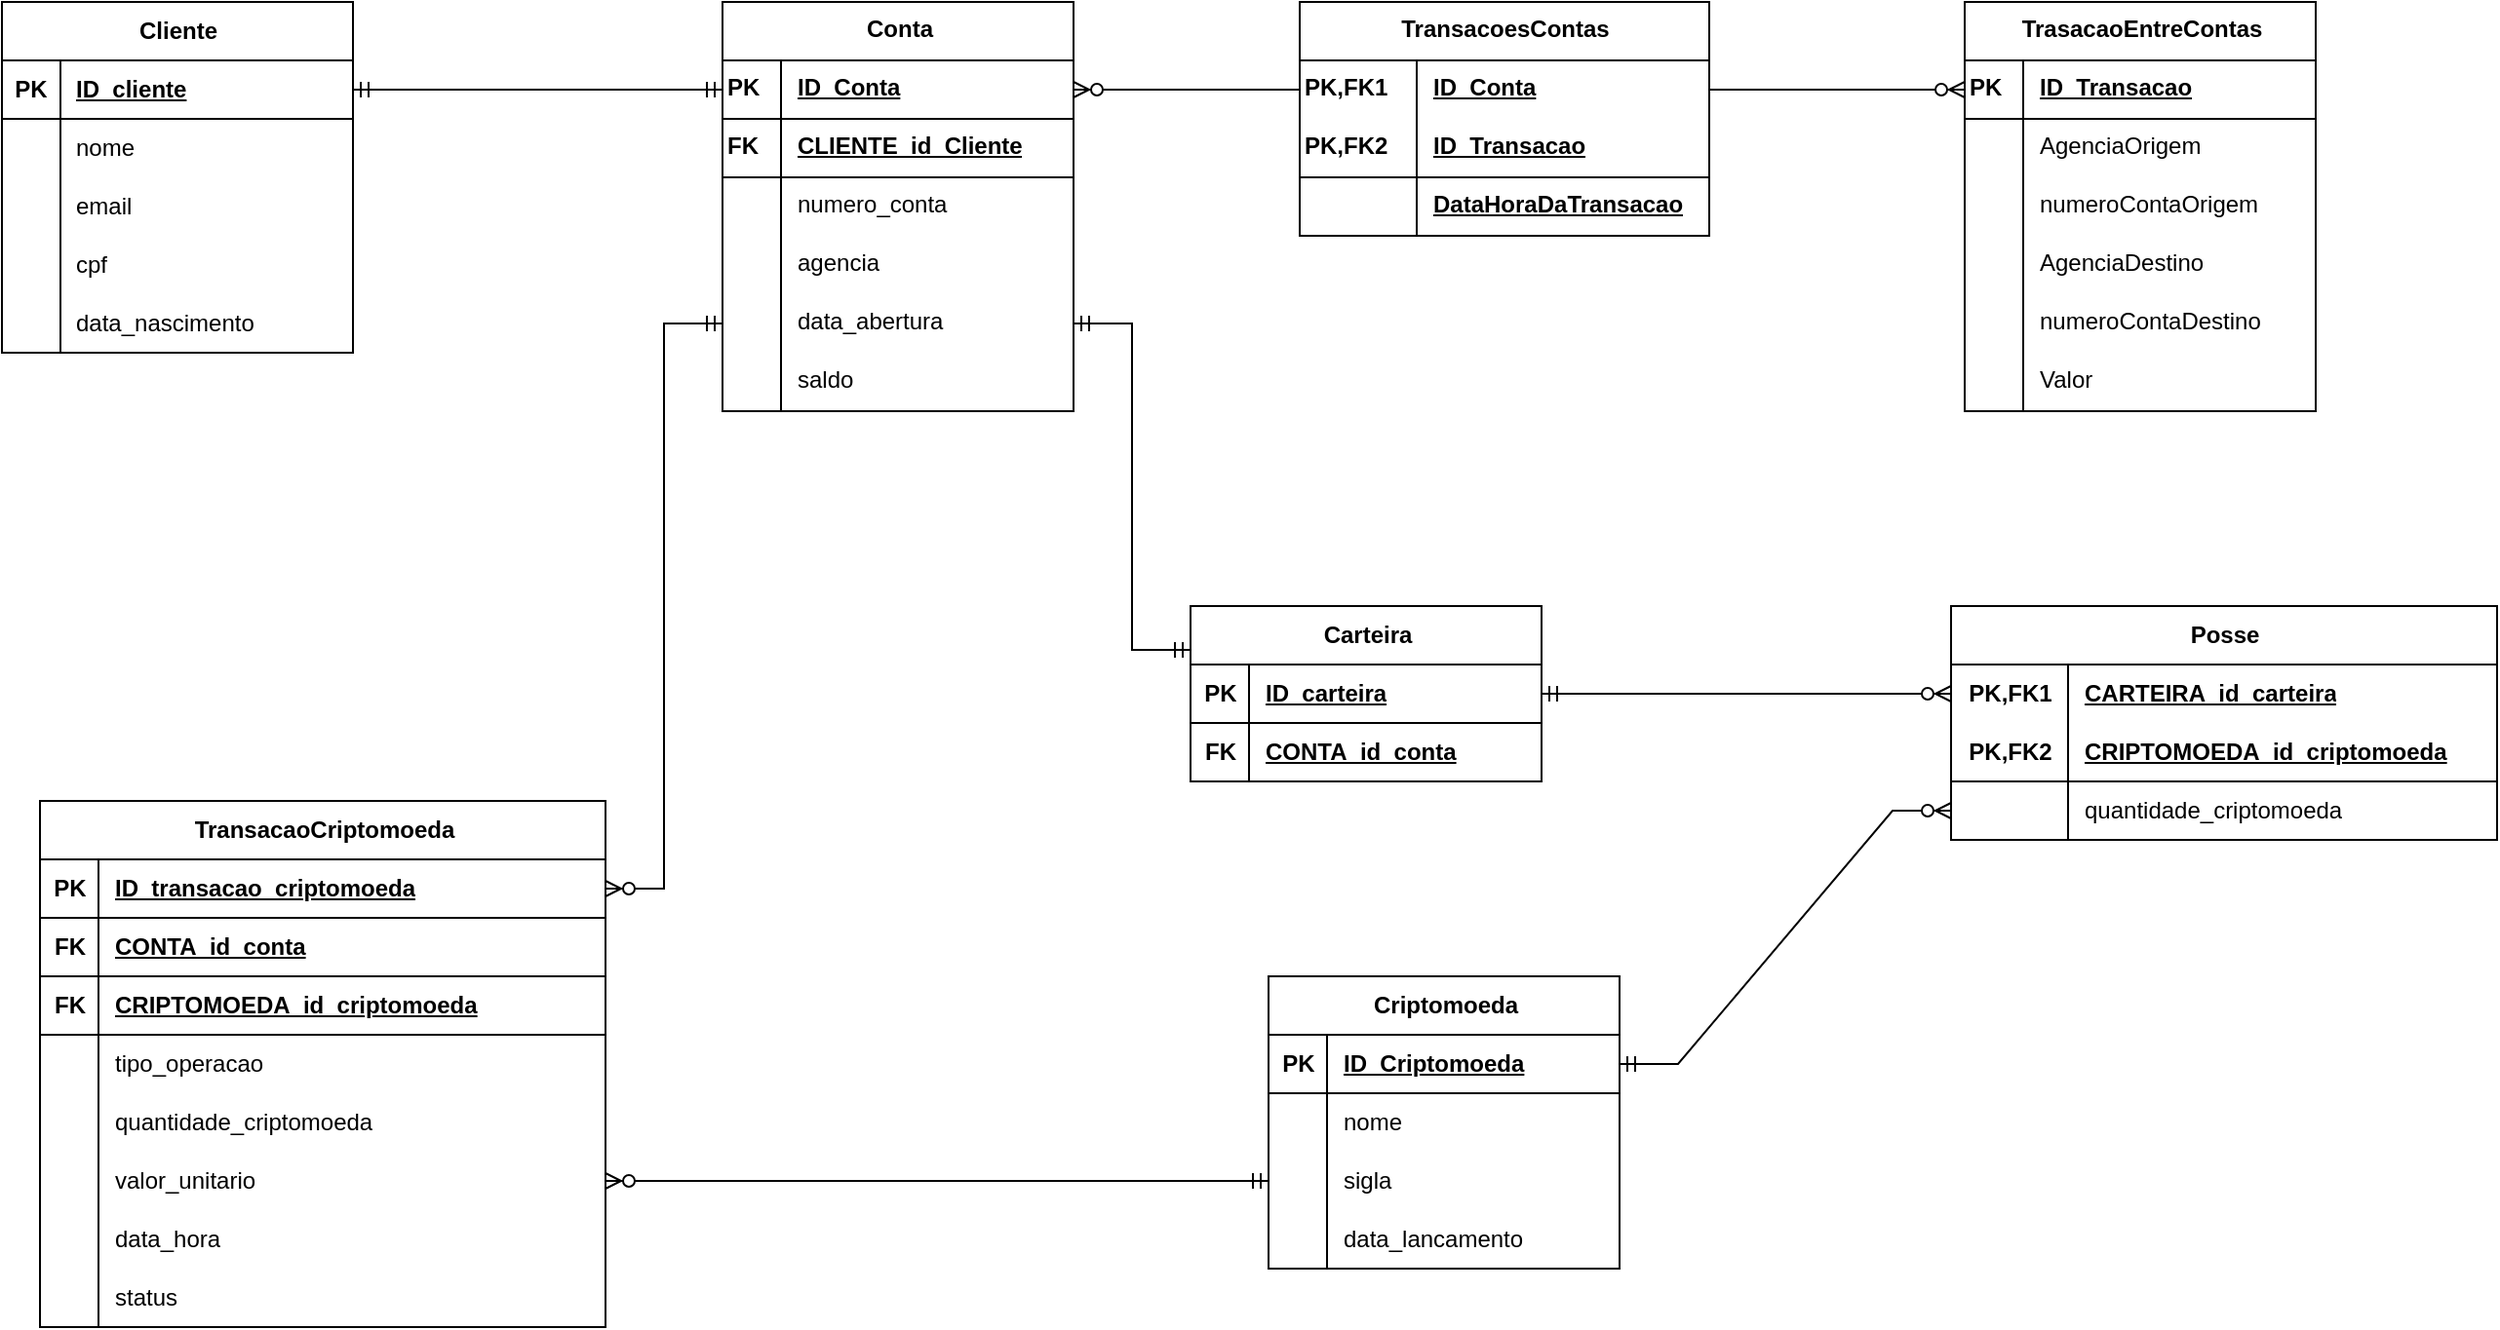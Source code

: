 <mxfile version="28.2.3">
  <diagram name="Página-1" id="d1rrQu7_RqCFaQAL6QqB">
    <mxGraphModel dx="2923" dy="1783" grid="0" gridSize="10" guides="1" tooltips="1" connect="1" arrows="1" fold="1" page="1" pageScale="1" pageWidth="827" pageHeight="1169" math="0" shadow="0">
      <root>
        <mxCell id="0" />
        <mxCell id="1" parent="0" />
        <object label="TrasacaoEntreContas" FK="ID_ContaInterna" id="EXJibdXE-LXjq9r3l1WT-2">
          <mxCell style="shape=table;startSize=30;container=1;collapsible=1;childLayout=tableLayout;fixedRows=1;rowLines=0;fontStyle=1;align=center;resizeLast=1;html=1;strokeColor=default;verticalAlign=top;fontFamily=Helvetica;fontSize=12;fontColor=default;fillColor=default;" vertex="1" parent="1">
            <mxGeometry x="1129.5" y="121" width="180" height="210" as="geometry">
              <mxRectangle x="320" y="290" width="180" height="30" as="alternateBounds" />
            </mxGeometry>
          </mxCell>
        </object>
        <mxCell id="EXJibdXE-LXjq9r3l1WT-3" value="" style="shape=tableRow;horizontal=0;startSize=0;swimlaneHead=0;swimlaneBody=0;fillColor=none;collapsible=0;dropTarget=0;points=[[0,0.5],[1,0.5]];portConstraint=eastwest;top=0;left=0;right=0;bottom=1;strokeColor=default;align=left;verticalAlign=top;fontFamily=Helvetica;fontSize=12;fontColor=default;" vertex="1" parent="EXJibdXE-LXjq9r3l1WT-2">
          <mxGeometry y="30" width="180" height="30" as="geometry" />
        </mxCell>
        <mxCell id="EXJibdXE-LXjq9r3l1WT-4" value="PK" style="shape=partialRectangle;connectable=0;fillColor=none;top=0;left=0;bottom=0;right=0;fontStyle=1;overflow=hidden;whiteSpace=wrap;html=1;strokeColor=default;align=left;verticalAlign=top;fontFamily=Helvetica;fontSize=12;fontColor=default;" vertex="1" parent="EXJibdXE-LXjq9r3l1WT-3">
          <mxGeometry width="30" height="30" as="geometry">
            <mxRectangle width="30" height="30" as="alternateBounds" />
          </mxGeometry>
        </mxCell>
        <mxCell id="EXJibdXE-LXjq9r3l1WT-5" value="ID_Transacao" style="shape=partialRectangle;connectable=0;fillColor=none;top=0;left=0;bottom=0;right=0;align=left;spacingLeft=6;fontStyle=5;overflow=hidden;whiteSpace=wrap;html=1;strokeColor=default;verticalAlign=top;fontFamily=Helvetica;fontSize=12;fontColor=default;" vertex="1" parent="EXJibdXE-LXjq9r3l1WT-3">
          <mxGeometry x="30" width="150" height="30" as="geometry">
            <mxRectangle width="150" height="30" as="alternateBounds" />
          </mxGeometry>
        </mxCell>
        <mxCell id="EXJibdXE-LXjq9r3l1WT-6" value="" style="shape=tableRow;horizontal=0;startSize=0;swimlaneHead=0;swimlaneBody=0;fillColor=none;collapsible=0;dropTarget=0;points=[[0,0.5],[1,0.5]];portConstraint=eastwest;top=0;left=0;right=0;bottom=0;strokeColor=default;align=left;verticalAlign=top;fontFamily=Helvetica;fontSize=12;fontColor=default;" vertex="1" parent="EXJibdXE-LXjq9r3l1WT-2">
          <mxGeometry y="60" width="180" height="30" as="geometry" />
        </mxCell>
        <mxCell id="EXJibdXE-LXjq9r3l1WT-7" value="" style="shape=partialRectangle;connectable=0;fillColor=none;top=0;left=0;bottom=0;right=0;editable=1;overflow=hidden;whiteSpace=wrap;html=1;strokeColor=default;align=left;verticalAlign=top;fontFamily=Helvetica;fontSize=12;fontColor=default;" vertex="1" parent="EXJibdXE-LXjq9r3l1WT-6">
          <mxGeometry width="30" height="30" as="geometry">
            <mxRectangle width="30" height="30" as="alternateBounds" />
          </mxGeometry>
        </mxCell>
        <mxCell id="EXJibdXE-LXjq9r3l1WT-8" value="AgenciaOrigem" style="shape=partialRectangle;connectable=0;fillColor=none;top=0;left=0;bottom=0;right=0;align=left;spacingLeft=6;overflow=hidden;whiteSpace=wrap;html=1;strokeColor=default;verticalAlign=top;fontFamily=Helvetica;fontSize=12;fontColor=default;" vertex="1" parent="EXJibdXE-LXjq9r3l1WT-6">
          <mxGeometry x="30" width="150" height="30" as="geometry">
            <mxRectangle width="150" height="30" as="alternateBounds" />
          </mxGeometry>
        </mxCell>
        <mxCell id="EXJibdXE-LXjq9r3l1WT-9" value="" style="shape=tableRow;horizontal=0;startSize=0;swimlaneHead=0;swimlaneBody=0;fillColor=none;collapsible=0;dropTarget=0;points=[[0,0.5],[1,0.5]];portConstraint=eastwest;top=0;left=0;right=0;bottom=0;strokeColor=default;align=left;verticalAlign=top;fontFamily=Helvetica;fontSize=12;fontColor=default;" vertex="1" parent="EXJibdXE-LXjq9r3l1WT-2">
          <mxGeometry y="90" width="180" height="30" as="geometry" />
        </mxCell>
        <mxCell id="EXJibdXE-LXjq9r3l1WT-10" value="" style="shape=partialRectangle;connectable=0;fillColor=none;top=0;left=0;bottom=0;right=0;editable=1;overflow=hidden;whiteSpace=wrap;html=1;strokeColor=default;align=left;verticalAlign=top;fontFamily=Helvetica;fontSize=12;fontColor=default;" vertex="1" parent="EXJibdXE-LXjq9r3l1WT-9">
          <mxGeometry width="30" height="30" as="geometry">
            <mxRectangle width="30" height="30" as="alternateBounds" />
          </mxGeometry>
        </mxCell>
        <mxCell id="EXJibdXE-LXjq9r3l1WT-11" value="numeroContaOrigem" style="shape=partialRectangle;connectable=0;fillColor=none;top=0;left=0;bottom=0;right=0;align=left;spacingLeft=6;overflow=hidden;whiteSpace=wrap;html=1;strokeColor=default;verticalAlign=top;fontFamily=Helvetica;fontSize=12;fontColor=default;" vertex="1" parent="EXJibdXE-LXjq9r3l1WT-9">
          <mxGeometry x="30" width="150" height="30" as="geometry">
            <mxRectangle width="150" height="30" as="alternateBounds" />
          </mxGeometry>
        </mxCell>
        <mxCell id="EXJibdXE-LXjq9r3l1WT-12" value="" style="shape=tableRow;horizontal=0;startSize=0;swimlaneHead=0;swimlaneBody=0;fillColor=none;collapsible=0;dropTarget=0;points=[[0,0.5],[1,0.5]];portConstraint=eastwest;top=0;left=0;right=0;bottom=0;strokeColor=default;align=left;verticalAlign=top;fontFamily=Helvetica;fontSize=12;fontColor=default;" vertex="1" parent="EXJibdXE-LXjq9r3l1WT-2">
          <mxGeometry y="120" width="180" height="30" as="geometry" />
        </mxCell>
        <mxCell id="EXJibdXE-LXjq9r3l1WT-13" value="" style="shape=partialRectangle;connectable=0;fillColor=none;top=0;left=0;bottom=0;right=0;editable=1;overflow=hidden;whiteSpace=wrap;html=1;strokeColor=default;align=left;verticalAlign=top;fontFamily=Helvetica;fontSize=12;fontColor=default;" vertex="1" parent="EXJibdXE-LXjq9r3l1WT-12">
          <mxGeometry width="30" height="30" as="geometry">
            <mxRectangle width="30" height="30" as="alternateBounds" />
          </mxGeometry>
        </mxCell>
        <mxCell id="EXJibdXE-LXjq9r3l1WT-14" value="AgenciaDestino" style="shape=partialRectangle;connectable=0;fillColor=none;top=0;left=0;bottom=0;right=0;align=left;spacingLeft=6;overflow=hidden;whiteSpace=wrap;html=1;strokeColor=default;verticalAlign=top;fontFamily=Helvetica;fontSize=12;fontColor=default;" vertex="1" parent="EXJibdXE-LXjq9r3l1WT-12">
          <mxGeometry x="30" width="150" height="30" as="geometry">
            <mxRectangle width="150" height="30" as="alternateBounds" />
          </mxGeometry>
        </mxCell>
        <mxCell id="EXJibdXE-LXjq9r3l1WT-15" style="shape=tableRow;horizontal=0;startSize=0;swimlaneHead=0;swimlaneBody=0;fillColor=none;collapsible=0;dropTarget=0;points=[[0,0.5],[1,0.5]];portConstraint=eastwest;top=0;left=0;right=0;bottom=0;strokeColor=default;align=left;verticalAlign=top;fontFamily=Helvetica;fontSize=12;fontColor=default;" vertex="1" parent="EXJibdXE-LXjq9r3l1WT-2">
          <mxGeometry y="150" width="180" height="30" as="geometry" />
        </mxCell>
        <mxCell id="EXJibdXE-LXjq9r3l1WT-16" style="shape=partialRectangle;connectable=0;fillColor=none;top=0;left=0;bottom=0;right=0;editable=1;overflow=hidden;whiteSpace=wrap;html=1;strokeColor=default;align=left;verticalAlign=top;fontFamily=Helvetica;fontSize=12;fontColor=default;" vertex="1" parent="EXJibdXE-LXjq9r3l1WT-15">
          <mxGeometry width="30" height="30" as="geometry">
            <mxRectangle width="30" height="30" as="alternateBounds" />
          </mxGeometry>
        </mxCell>
        <mxCell id="EXJibdXE-LXjq9r3l1WT-17" value="numeroContaDestino" style="shape=partialRectangle;connectable=0;fillColor=none;top=0;left=0;bottom=0;right=0;align=left;spacingLeft=6;overflow=hidden;whiteSpace=wrap;html=1;strokeColor=default;verticalAlign=top;fontFamily=Helvetica;fontSize=12;fontColor=default;" vertex="1" parent="EXJibdXE-LXjq9r3l1WT-15">
          <mxGeometry x="30" width="150" height="30" as="geometry">
            <mxRectangle width="150" height="30" as="alternateBounds" />
          </mxGeometry>
        </mxCell>
        <mxCell id="EXJibdXE-LXjq9r3l1WT-18" style="shape=tableRow;horizontal=0;startSize=0;swimlaneHead=0;swimlaneBody=0;fillColor=none;collapsible=0;dropTarget=0;points=[[0,0.5],[1,0.5]];portConstraint=eastwest;top=0;left=0;right=0;bottom=0;strokeColor=default;align=left;verticalAlign=top;fontFamily=Helvetica;fontSize=12;fontColor=default;" vertex="1" parent="EXJibdXE-LXjq9r3l1WT-2">
          <mxGeometry y="180" width="180" height="30" as="geometry" />
        </mxCell>
        <mxCell id="EXJibdXE-LXjq9r3l1WT-19" style="shape=partialRectangle;connectable=0;fillColor=none;top=0;left=0;bottom=0;right=0;editable=1;overflow=hidden;whiteSpace=wrap;html=1;strokeColor=default;align=left;verticalAlign=top;fontFamily=Helvetica;fontSize=12;fontColor=default;" vertex="1" parent="EXJibdXE-LXjq9r3l1WT-18">
          <mxGeometry width="30" height="30" as="geometry">
            <mxRectangle width="30" height="30" as="alternateBounds" />
          </mxGeometry>
        </mxCell>
        <mxCell id="EXJibdXE-LXjq9r3l1WT-20" value="Valor" style="shape=partialRectangle;connectable=0;fillColor=none;top=0;left=0;bottom=0;right=0;align=left;spacingLeft=6;overflow=hidden;whiteSpace=wrap;html=1;strokeColor=default;verticalAlign=top;fontFamily=Helvetica;fontSize=12;fontColor=default;" vertex="1" parent="EXJibdXE-LXjq9r3l1WT-18">
          <mxGeometry x="30" width="150" height="30" as="geometry">
            <mxRectangle width="150" height="30" as="alternateBounds" />
          </mxGeometry>
        </mxCell>
        <mxCell id="EXJibdXE-LXjq9r3l1WT-21" value="Conta" style="shape=table;startSize=30;container=1;collapsible=1;childLayout=tableLayout;fixedRows=1;rowLines=0;fontStyle=1;align=center;resizeLast=1;html=1;strokeColor=default;verticalAlign=top;fontFamily=Helvetica;fontSize=12;fontColor=default;fillColor=default;" vertex="1" parent="1">
          <mxGeometry x="492.5" y="121" width="180" height="210" as="geometry" />
        </mxCell>
        <mxCell id="EXJibdXE-LXjq9r3l1WT-22" value="" style="shape=tableRow;horizontal=0;startSize=0;swimlaneHead=0;swimlaneBody=0;fillColor=none;collapsible=0;dropTarget=0;points=[[0,0.5],[1,0.5]];portConstraint=eastwest;top=0;left=0;right=0;bottom=1;strokeColor=default;align=left;verticalAlign=top;fontFamily=Helvetica;fontSize=12;fontColor=default;" vertex="1" parent="EXJibdXE-LXjq9r3l1WT-21">
          <mxGeometry y="30" width="180" height="30" as="geometry" />
        </mxCell>
        <mxCell id="EXJibdXE-LXjq9r3l1WT-23" value="PK" style="shape=partialRectangle;connectable=0;fillColor=none;top=0;left=0;bottom=0;right=0;fontStyle=1;overflow=hidden;whiteSpace=wrap;html=1;strokeColor=default;align=left;verticalAlign=top;fontFamily=Helvetica;fontSize=12;fontColor=default;" vertex="1" parent="EXJibdXE-LXjq9r3l1WT-22">
          <mxGeometry width="30" height="30" as="geometry">
            <mxRectangle width="30" height="30" as="alternateBounds" />
          </mxGeometry>
        </mxCell>
        <mxCell id="EXJibdXE-LXjq9r3l1WT-24" value="ID_Conta" style="shape=partialRectangle;connectable=0;fillColor=none;top=0;left=0;bottom=0;right=0;align=left;spacingLeft=6;fontStyle=5;overflow=hidden;whiteSpace=wrap;html=1;strokeColor=default;verticalAlign=top;fontFamily=Helvetica;fontSize=12;fontColor=default;" vertex="1" parent="EXJibdXE-LXjq9r3l1WT-22">
          <mxGeometry x="30" width="150" height="30" as="geometry">
            <mxRectangle width="150" height="30" as="alternateBounds" />
          </mxGeometry>
        </mxCell>
        <mxCell id="EXJibdXE-LXjq9r3l1WT-25" style="shape=tableRow;horizontal=0;startSize=0;swimlaneHead=0;swimlaneBody=0;fillColor=none;collapsible=0;dropTarget=0;points=[[0,0.5],[1,0.5]];portConstraint=eastwest;top=0;left=0;right=0;bottom=1;strokeColor=default;align=left;verticalAlign=top;fontFamily=Helvetica;fontSize=12;fontColor=default;" vertex="1" parent="EXJibdXE-LXjq9r3l1WT-21">
          <mxGeometry y="60" width="180" height="30" as="geometry" />
        </mxCell>
        <mxCell id="EXJibdXE-LXjq9r3l1WT-26" value="FK" style="shape=partialRectangle;connectable=0;fillColor=none;top=0;left=0;bottom=0;right=0;fontStyle=1;overflow=hidden;whiteSpace=wrap;html=1;strokeColor=default;align=left;verticalAlign=top;fontFamily=Helvetica;fontSize=12;fontColor=default;" vertex="1" parent="EXJibdXE-LXjq9r3l1WT-25">
          <mxGeometry width="30" height="30" as="geometry">
            <mxRectangle width="30" height="30" as="alternateBounds" />
          </mxGeometry>
        </mxCell>
        <mxCell id="EXJibdXE-LXjq9r3l1WT-27" value="CLIENTE_id_Cliente" style="shape=partialRectangle;connectable=0;fillColor=none;top=0;left=0;bottom=0;right=0;align=left;spacingLeft=6;fontStyle=5;overflow=hidden;whiteSpace=wrap;html=1;strokeColor=default;verticalAlign=top;fontFamily=Helvetica;fontSize=12;fontColor=default;" vertex="1" parent="EXJibdXE-LXjq9r3l1WT-25">
          <mxGeometry x="30" width="150" height="30" as="geometry">
            <mxRectangle width="150" height="30" as="alternateBounds" />
          </mxGeometry>
        </mxCell>
        <mxCell id="EXJibdXE-LXjq9r3l1WT-28" value="" style="shape=tableRow;horizontal=0;startSize=0;swimlaneHead=0;swimlaneBody=0;fillColor=none;collapsible=0;dropTarget=0;points=[[0,0.5],[1,0.5]];portConstraint=eastwest;top=0;left=0;right=0;bottom=0;strokeColor=default;align=left;verticalAlign=top;fontFamily=Helvetica;fontSize=12;fontColor=default;" vertex="1" parent="EXJibdXE-LXjq9r3l1WT-21">
          <mxGeometry y="90" width="180" height="30" as="geometry" />
        </mxCell>
        <mxCell id="EXJibdXE-LXjq9r3l1WT-29" value="" style="shape=partialRectangle;connectable=0;fillColor=none;top=0;left=0;bottom=0;right=0;editable=1;overflow=hidden;whiteSpace=wrap;html=1;strokeColor=default;align=left;verticalAlign=top;fontFamily=Helvetica;fontSize=12;fontColor=default;" vertex="1" parent="EXJibdXE-LXjq9r3l1WT-28">
          <mxGeometry width="30" height="30" as="geometry">
            <mxRectangle width="30" height="30" as="alternateBounds" />
          </mxGeometry>
        </mxCell>
        <mxCell id="EXJibdXE-LXjq9r3l1WT-30" value="numero_conta" style="shape=partialRectangle;connectable=0;fillColor=none;top=0;left=0;bottom=0;right=0;align=left;spacingLeft=6;overflow=hidden;whiteSpace=wrap;html=1;strokeColor=default;verticalAlign=top;fontFamily=Helvetica;fontSize=12;fontColor=default;" vertex="1" parent="EXJibdXE-LXjq9r3l1WT-28">
          <mxGeometry x="30" width="150" height="30" as="geometry">
            <mxRectangle width="150" height="30" as="alternateBounds" />
          </mxGeometry>
        </mxCell>
        <mxCell id="EXJibdXE-LXjq9r3l1WT-31" value="" style="shape=tableRow;horizontal=0;startSize=0;swimlaneHead=0;swimlaneBody=0;fillColor=none;collapsible=0;dropTarget=0;points=[[0,0.5],[1,0.5]];portConstraint=eastwest;top=0;left=0;right=0;bottom=0;strokeColor=default;align=left;verticalAlign=top;fontFamily=Helvetica;fontSize=12;fontColor=default;" vertex="1" parent="EXJibdXE-LXjq9r3l1WT-21">
          <mxGeometry y="120" width="180" height="30" as="geometry" />
        </mxCell>
        <mxCell id="EXJibdXE-LXjq9r3l1WT-32" value="" style="shape=partialRectangle;connectable=0;fillColor=none;top=0;left=0;bottom=0;right=0;editable=1;overflow=hidden;whiteSpace=wrap;html=1;strokeColor=default;align=left;verticalAlign=top;fontFamily=Helvetica;fontSize=12;fontColor=default;" vertex="1" parent="EXJibdXE-LXjq9r3l1WT-31">
          <mxGeometry width="30" height="30" as="geometry">
            <mxRectangle width="30" height="30" as="alternateBounds" />
          </mxGeometry>
        </mxCell>
        <mxCell id="EXJibdXE-LXjq9r3l1WT-33" value="agencia" style="shape=partialRectangle;connectable=0;fillColor=none;top=0;left=0;bottom=0;right=0;align=left;spacingLeft=6;overflow=hidden;whiteSpace=wrap;html=1;strokeColor=default;verticalAlign=top;fontFamily=Helvetica;fontSize=12;fontColor=default;" vertex="1" parent="EXJibdXE-LXjq9r3l1WT-31">
          <mxGeometry x="30" width="150" height="30" as="geometry">
            <mxRectangle width="150" height="30" as="alternateBounds" />
          </mxGeometry>
        </mxCell>
        <mxCell id="EXJibdXE-LXjq9r3l1WT-34" value="" style="shape=tableRow;horizontal=0;startSize=0;swimlaneHead=0;swimlaneBody=0;fillColor=none;collapsible=0;dropTarget=0;points=[[0,0.5],[1,0.5]];portConstraint=eastwest;top=0;left=0;right=0;bottom=0;strokeColor=default;align=left;verticalAlign=top;fontFamily=Helvetica;fontSize=12;fontColor=default;" vertex="1" parent="EXJibdXE-LXjq9r3l1WT-21">
          <mxGeometry y="150" width="180" height="30" as="geometry" />
        </mxCell>
        <mxCell id="EXJibdXE-LXjq9r3l1WT-35" value="" style="shape=partialRectangle;connectable=0;fillColor=none;top=0;left=0;bottom=0;right=0;editable=1;overflow=hidden;whiteSpace=wrap;html=1;strokeColor=default;align=left;verticalAlign=top;fontFamily=Helvetica;fontSize=12;fontColor=default;" vertex="1" parent="EXJibdXE-LXjq9r3l1WT-34">
          <mxGeometry width="30" height="30" as="geometry">
            <mxRectangle width="30" height="30" as="alternateBounds" />
          </mxGeometry>
        </mxCell>
        <mxCell id="EXJibdXE-LXjq9r3l1WT-36" value="data_abertura" style="shape=partialRectangle;connectable=0;fillColor=none;top=0;left=0;bottom=0;right=0;align=left;spacingLeft=6;overflow=hidden;whiteSpace=wrap;html=1;strokeColor=default;verticalAlign=top;fontFamily=Helvetica;fontSize=12;fontColor=default;" vertex="1" parent="EXJibdXE-LXjq9r3l1WT-34">
          <mxGeometry x="30" width="150" height="30" as="geometry">
            <mxRectangle width="150" height="30" as="alternateBounds" />
          </mxGeometry>
        </mxCell>
        <mxCell id="EXJibdXE-LXjq9r3l1WT-37" style="shape=tableRow;horizontal=0;startSize=0;swimlaneHead=0;swimlaneBody=0;fillColor=none;collapsible=0;dropTarget=0;points=[[0,0.5],[1,0.5]];portConstraint=eastwest;top=0;left=0;right=0;bottom=0;strokeColor=default;align=left;verticalAlign=top;fontFamily=Helvetica;fontSize=12;fontColor=default;" vertex="1" parent="EXJibdXE-LXjq9r3l1WT-21">
          <mxGeometry y="180" width="180" height="30" as="geometry" />
        </mxCell>
        <mxCell id="EXJibdXE-LXjq9r3l1WT-38" style="shape=partialRectangle;connectable=0;fillColor=none;top=0;left=0;bottom=0;right=0;editable=1;overflow=hidden;whiteSpace=wrap;html=1;strokeColor=default;align=left;verticalAlign=top;fontFamily=Helvetica;fontSize=12;fontColor=default;" vertex="1" parent="EXJibdXE-LXjq9r3l1WT-37">
          <mxGeometry width="30" height="30" as="geometry">
            <mxRectangle width="30" height="30" as="alternateBounds" />
          </mxGeometry>
        </mxCell>
        <mxCell id="EXJibdXE-LXjq9r3l1WT-39" value="saldo" style="shape=partialRectangle;connectable=0;fillColor=none;top=0;left=0;bottom=0;right=0;align=left;spacingLeft=6;overflow=hidden;whiteSpace=wrap;html=1;strokeColor=default;verticalAlign=top;fontFamily=Helvetica;fontSize=12;fontColor=default;" vertex="1" parent="EXJibdXE-LXjq9r3l1WT-37">
          <mxGeometry x="30" width="150" height="30" as="geometry">
            <mxRectangle width="150" height="30" as="alternateBounds" />
          </mxGeometry>
        </mxCell>
        <mxCell id="EXJibdXE-LXjq9r3l1WT-40" value="&lt;span style=&quot;text-wrap-mode: nowrap;&quot;&gt;TransacoesContas&lt;/span&gt;" style="shape=table;startSize=30;container=1;collapsible=1;childLayout=tableLayout;fixedRows=1;rowLines=0;fontStyle=1;align=center;resizeLast=1;html=1;whiteSpace=wrap;strokeColor=default;verticalAlign=top;fontFamily=Helvetica;fontSize=12;fontColor=default;fillColor=default;" vertex="1" parent="1">
          <mxGeometry x="788.5" y="121" width="210" height="120" as="geometry" />
        </mxCell>
        <mxCell id="EXJibdXE-LXjq9r3l1WT-41" value="" style="shape=tableRow;horizontal=0;startSize=0;swimlaneHead=0;swimlaneBody=0;fillColor=none;collapsible=0;dropTarget=0;points=[[0,0.5],[1,0.5]];portConstraint=eastwest;top=0;left=0;right=0;bottom=0;html=1;strokeColor=default;align=left;verticalAlign=top;fontFamily=Helvetica;fontSize=12;fontColor=default;" vertex="1" parent="EXJibdXE-LXjq9r3l1WT-40">
          <mxGeometry y="30" width="210" height="30" as="geometry" />
        </mxCell>
        <mxCell id="EXJibdXE-LXjq9r3l1WT-42" value="PK,FK1" style="shape=partialRectangle;connectable=0;fillColor=none;top=0;left=0;bottom=0;right=0;fontStyle=1;overflow=hidden;html=1;whiteSpace=wrap;strokeColor=default;align=left;verticalAlign=top;fontFamily=Helvetica;fontSize=12;fontColor=default;" vertex="1" parent="EXJibdXE-LXjq9r3l1WT-41">
          <mxGeometry width="60" height="30" as="geometry">
            <mxRectangle width="60" height="30" as="alternateBounds" />
          </mxGeometry>
        </mxCell>
        <mxCell id="EXJibdXE-LXjq9r3l1WT-43" value="ID_Conta" style="shape=partialRectangle;connectable=0;fillColor=none;top=0;left=0;bottom=0;right=0;align=left;spacingLeft=6;fontStyle=5;overflow=hidden;html=1;whiteSpace=wrap;strokeColor=default;verticalAlign=top;fontFamily=Helvetica;fontSize=12;fontColor=default;" vertex="1" parent="EXJibdXE-LXjq9r3l1WT-41">
          <mxGeometry x="60" width="150" height="30" as="geometry">
            <mxRectangle width="150" height="30" as="alternateBounds" />
          </mxGeometry>
        </mxCell>
        <mxCell id="EXJibdXE-LXjq9r3l1WT-44" value="" style="shape=tableRow;horizontal=0;startSize=0;swimlaneHead=0;swimlaneBody=0;fillColor=none;collapsible=0;dropTarget=0;points=[[0,0.5],[1,0.5]];portConstraint=eastwest;top=0;left=0;right=0;bottom=1;html=1;strokeColor=default;align=left;verticalAlign=top;fontFamily=Helvetica;fontSize=12;fontColor=default;" vertex="1" parent="EXJibdXE-LXjq9r3l1WT-40">
          <mxGeometry y="60" width="210" height="30" as="geometry" />
        </mxCell>
        <mxCell id="EXJibdXE-LXjq9r3l1WT-45" value="PK,FK2" style="shape=partialRectangle;connectable=0;fillColor=none;top=0;left=0;bottom=0;right=0;fontStyle=1;overflow=hidden;html=1;whiteSpace=wrap;strokeColor=default;align=left;verticalAlign=top;fontFamily=Helvetica;fontSize=12;fontColor=default;" vertex="1" parent="EXJibdXE-LXjq9r3l1WT-44">
          <mxGeometry width="60" height="30" as="geometry">
            <mxRectangle width="60" height="30" as="alternateBounds" />
          </mxGeometry>
        </mxCell>
        <mxCell id="EXJibdXE-LXjq9r3l1WT-46" value="ID_Transacao" style="shape=partialRectangle;connectable=0;fillColor=none;top=0;left=0;bottom=0;right=0;align=left;spacingLeft=6;fontStyle=5;overflow=hidden;html=1;whiteSpace=wrap;strokeColor=default;verticalAlign=top;fontFamily=Helvetica;fontSize=12;fontColor=default;" vertex="1" parent="EXJibdXE-LXjq9r3l1WT-44">
          <mxGeometry x="60" width="150" height="30" as="geometry">
            <mxRectangle width="150" height="30" as="alternateBounds" />
          </mxGeometry>
        </mxCell>
        <mxCell id="EXJibdXE-LXjq9r3l1WT-47" style="shape=tableRow;horizontal=0;startSize=0;swimlaneHead=0;swimlaneBody=0;fillColor=none;collapsible=0;dropTarget=0;points=[[0,0.5],[1,0.5]];portConstraint=eastwest;top=0;left=0;right=0;bottom=1;html=1;strokeColor=default;align=left;verticalAlign=top;fontFamily=Helvetica;fontSize=12;fontColor=default;" vertex="1" parent="EXJibdXE-LXjq9r3l1WT-40">
          <mxGeometry y="90" width="210" height="30" as="geometry" />
        </mxCell>
        <mxCell id="EXJibdXE-LXjq9r3l1WT-48" style="shape=partialRectangle;connectable=0;fillColor=none;top=0;left=0;bottom=0;right=0;fontStyle=1;overflow=hidden;html=1;whiteSpace=wrap;strokeColor=default;align=left;verticalAlign=top;fontFamily=Helvetica;fontSize=12;fontColor=default;" vertex="1" parent="EXJibdXE-LXjq9r3l1WT-47">
          <mxGeometry width="60" height="30" as="geometry">
            <mxRectangle width="60" height="30" as="alternateBounds" />
          </mxGeometry>
        </mxCell>
        <mxCell id="EXJibdXE-LXjq9r3l1WT-49" value="DataHoraDaTransacao" style="shape=partialRectangle;connectable=0;fillColor=none;top=0;left=0;bottom=0;right=0;align=left;spacingLeft=6;fontStyle=5;overflow=hidden;html=1;whiteSpace=wrap;strokeColor=default;verticalAlign=top;fontFamily=Helvetica;fontSize=12;fontColor=default;" vertex="1" parent="EXJibdXE-LXjq9r3l1WT-47">
          <mxGeometry x="60" width="150" height="30" as="geometry">
            <mxRectangle width="150" height="30" as="alternateBounds" />
          </mxGeometry>
        </mxCell>
        <mxCell id="EXJibdXE-LXjq9r3l1WT-50" value="" style="edgeStyle=entityRelationEdgeStyle;fontSize=12;html=1;endArrow=ERzeroToMany;endFill=1;rounded=0;fontFamily=Helvetica;fontColor=default;entryX=1;entryY=0.5;entryDx=0;entryDy=0;exitX=0;exitY=0.5;exitDx=0;exitDy=0;" edge="1" parent="1" source="EXJibdXE-LXjq9r3l1WT-41" target="EXJibdXE-LXjq9r3l1WT-22">
          <mxGeometry width="100" height="100" relative="1" as="geometry">
            <mxPoint x="888.5" y="441" as="sourcePoint" />
            <mxPoint x="988.5" y="341" as="targetPoint" />
          </mxGeometry>
        </mxCell>
        <mxCell id="EXJibdXE-LXjq9r3l1WT-51" value="" style="edgeStyle=entityRelationEdgeStyle;fontSize=12;html=1;endArrow=ERzeroToMany;endFill=1;rounded=0;fontFamily=Helvetica;fontColor=default;entryX=0;entryY=0.5;entryDx=0;entryDy=0;exitX=1;exitY=0.5;exitDx=0;exitDy=0;" edge="1" parent="1" source="EXJibdXE-LXjq9r3l1WT-41" target="EXJibdXE-LXjq9r3l1WT-3">
          <mxGeometry width="100" height="100" relative="1" as="geometry">
            <mxPoint x="1168.5" y="311" as="sourcePoint" />
            <mxPoint x="1048.5" y="373" as="targetPoint" />
          </mxGeometry>
        </mxCell>
        <mxCell id="EXJibdXE-LXjq9r3l1WT-52" value="Cliente" style="shape=table;startSize=30;container=1;collapsible=1;childLayout=tableLayout;fixedRows=1;rowLines=0;fontStyle=1;align=center;resizeLast=1;html=1;" vertex="1" parent="1">
          <mxGeometry x="123" y="121" width="180" height="180.0" as="geometry" />
        </mxCell>
        <mxCell id="EXJibdXE-LXjq9r3l1WT-53" value="" style="shape=tableRow;horizontal=0;startSize=0;swimlaneHead=0;swimlaneBody=0;fillColor=none;collapsible=0;dropTarget=0;points=[[0,0.5],[1,0.5]];portConstraint=eastwest;top=0;left=0;right=0;bottom=1;" vertex="1" parent="EXJibdXE-LXjq9r3l1WT-52">
          <mxGeometry y="30" width="180" height="30" as="geometry" />
        </mxCell>
        <mxCell id="EXJibdXE-LXjq9r3l1WT-54" value="PK" style="shape=partialRectangle;connectable=0;fillColor=none;top=0;left=0;bottom=0;right=0;fontStyle=1;overflow=hidden;whiteSpace=wrap;html=1;" vertex="1" parent="EXJibdXE-LXjq9r3l1WT-53">
          <mxGeometry width="30" height="30" as="geometry">
            <mxRectangle width="30" height="30" as="alternateBounds" />
          </mxGeometry>
        </mxCell>
        <mxCell id="EXJibdXE-LXjq9r3l1WT-55" value="ID_cliente" style="shape=partialRectangle;connectable=0;fillColor=none;top=0;left=0;bottom=0;right=0;align=left;spacingLeft=6;fontStyle=5;overflow=hidden;whiteSpace=wrap;html=1;" vertex="1" parent="EXJibdXE-LXjq9r3l1WT-53">
          <mxGeometry x="30" width="150" height="30" as="geometry">
            <mxRectangle width="150" height="30" as="alternateBounds" />
          </mxGeometry>
        </mxCell>
        <mxCell id="EXJibdXE-LXjq9r3l1WT-56" value="" style="shape=tableRow;horizontal=0;startSize=0;swimlaneHead=0;swimlaneBody=0;fillColor=none;collapsible=0;dropTarget=0;points=[[0,0.5],[1,0.5]];portConstraint=eastwest;top=0;left=0;right=0;bottom=0;" vertex="1" parent="EXJibdXE-LXjq9r3l1WT-52">
          <mxGeometry y="60" width="180" height="30" as="geometry" />
        </mxCell>
        <mxCell id="EXJibdXE-LXjq9r3l1WT-57" value="" style="shape=partialRectangle;connectable=0;fillColor=none;top=0;left=0;bottom=0;right=0;editable=1;overflow=hidden;whiteSpace=wrap;html=1;" vertex="1" parent="EXJibdXE-LXjq9r3l1WT-56">
          <mxGeometry width="30" height="30" as="geometry">
            <mxRectangle width="30" height="30" as="alternateBounds" />
          </mxGeometry>
        </mxCell>
        <mxCell id="EXJibdXE-LXjq9r3l1WT-58" value="nome" style="shape=partialRectangle;connectable=0;fillColor=none;top=0;left=0;bottom=0;right=0;align=left;spacingLeft=6;overflow=hidden;whiteSpace=wrap;html=1;" vertex="1" parent="EXJibdXE-LXjq9r3l1WT-56">
          <mxGeometry x="30" width="150" height="30" as="geometry">
            <mxRectangle width="150" height="30" as="alternateBounds" />
          </mxGeometry>
        </mxCell>
        <mxCell id="EXJibdXE-LXjq9r3l1WT-59" value="" style="shape=tableRow;horizontal=0;startSize=0;swimlaneHead=0;swimlaneBody=0;fillColor=none;collapsible=0;dropTarget=0;points=[[0,0.5],[1,0.5]];portConstraint=eastwest;top=0;left=0;right=0;bottom=0;" vertex="1" parent="EXJibdXE-LXjq9r3l1WT-52">
          <mxGeometry y="90" width="180" height="30" as="geometry" />
        </mxCell>
        <mxCell id="EXJibdXE-LXjq9r3l1WT-60" value="" style="shape=partialRectangle;connectable=0;fillColor=none;top=0;left=0;bottom=0;right=0;editable=1;overflow=hidden;whiteSpace=wrap;html=1;" vertex="1" parent="EXJibdXE-LXjq9r3l1WT-59">
          <mxGeometry width="30" height="30" as="geometry">
            <mxRectangle width="30" height="30" as="alternateBounds" />
          </mxGeometry>
        </mxCell>
        <mxCell id="EXJibdXE-LXjq9r3l1WT-61" value="email" style="shape=partialRectangle;connectable=0;fillColor=none;top=0;left=0;bottom=0;right=0;align=left;spacingLeft=6;overflow=hidden;whiteSpace=wrap;html=1;" vertex="1" parent="EXJibdXE-LXjq9r3l1WT-59">
          <mxGeometry x="30" width="150" height="30" as="geometry">
            <mxRectangle width="150" height="30" as="alternateBounds" />
          </mxGeometry>
        </mxCell>
        <mxCell id="EXJibdXE-LXjq9r3l1WT-62" value="" style="shape=tableRow;horizontal=0;startSize=0;swimlaneHead=0;swimlaneBody=0;fillColor=none;collapsible=0;dropTarget=0;points=[[0,0.5],[1,0.5]];portConstraint=eastwest;top=0;left=0;right=0;bottom=0;" vertex="1" parent="EXJibdXE-LXjq9r3l1WT-52">
          <mxGeometry y="120" width="180" height="30" as="geometry" />
        </mxCell>
        <mxCell id="EXJibdXE-LXjq9r3l1WT-63" value="" style="shape=partialRectangle;connectable=0;fillColor=none;top=0;left=0;bottom=0;right=0;editable=1;overflow=hidden;whiteSpace=wrap;html=1;" vertex="1" parent="EXJibdXE-LXjq9r3l1WT-62">
          <mxGeometry width="30" height="30" as="geometry">
            <mxRectangle width="30" height="30" as="alternateBounds" />
          </mxGeometry>
        </mxCell>
        <mxCell id="EXJibdXE-LXjq9r3l1WT-64" value="cpf" style="shape=partialRectangle;connectable=0;fillColor=none;top=0;left=0;bottom=0;right=0;align=left;spacingLeft=6;overflow=hidden;whiteSpace=wrap;html=1;" vertex="1" parent="EXJibdXE-LXjq9r3l1WT-62">
          <mxGeometry x="30" width="150" height="30" as="geometry">
            <mxRectangle width="150" height="30" as="alternateBounds" />
          </mxGeometry>
        </mxCell>
        <mxCell id="EXJibdXE-LXjq9r3l1WT-65" style="shape=tableRow;horizontal=0;startSize=0;swimlaneHead=0;swimlaneBody=0;fillColor=none;collapsible=0;dropTarget=0;points=[[0,0.5],[1,0.5]];portConstraint=eastwest;top=0;left=0;right=0;bottom=0;" vertex="1" parent="EXJibdXE-LXjq9r3l1WT-52">
          <mxGeometry y="150" width="180" height="30" as="geometry" />
        </mxCell>
        <mxCell id="EXJibdXE-LXjq9r3l1WT-66" style="shape=partialRectangle;connectable=0;fillColor=none;top=0;left=0;bottom=0;right=0;editable=1;overflow=hidden;whiteSpace=wrap;html=1;" vertex="1" parent="EXJibdXE-LXjq9r3l1WT-65">
          <mxGeometry width="30" height="30" as="geometry">
            <mxRectangle width="30" height="30" as="alternateBounds" />
          </mxGeometry>
        </mxCell>
        <mxCell id="EXJibdXE-LXjq9r3l1WT-67" value="data_nascimento" style="shape=partialRectangle;connectable=0;fillColor=none;top=0;left=0;bottom=0;right=0;align=left;spacingLeft=6;overflow=hidden;whiteSpace=wrap;html=1;" vertex="1" parent="EXJibdXE-LXjq9r3l1WT-65">
          <mxGeometry x="30" width="150" height="30" as="geometry">
            <mxRectangle width="150" height="30" as="alternateBounds" />
          </mxGeometry>
        </mxCell>
        <mxCell id="EXJibdXE-LXjq9r3l1WT-68" value="" style="edgeStyle=entityRelationEdgeStyle;fontSize=12;html=1;endArrow=ERmandOne;startArrow=ERmandOne;rounded=0;exitX=1;exitY=0.5;exitDx=0;exitDy=0;entryX=0;entryY=0.5;entryDx=0;entryDy=0;" edge="1" parent="1" source="EXJibdXE-LXjq9r3l1WT-53" target="EXJibdXE-LXjq9r3l1WT-22">
          <mxGeometry width="100" height="100" relative="1" as="geometry">
            <mxPoint x="402.5" y="401" as="sourcePoint" />
            <mxPoint x="502.5" y="301" as="targetPoint" />
          </mxGeometry>
        </mxCell>
        <mxCell id="EXJibdXE-LXjq9r3l1WT-69" value="Carteira" style="shape=table;startSize=30;container=1;collapsible=1;childLayout=tableLayout;fixedRows=1;rowLines=0;fontStyle=1;align=center;resizeLast=1;html=1;" vertex="1" parent="1">
          <mxGeometry x="732.5" y="431" width="180" height="90" as="geometry" />
        </mxCell>
        <mxCell id="EXJibdXE-LXjq9r3l1WT-70" value="" style="shape=tableRow;horizontal=0;startSize=0;swimlaneHead=0;swimlaneBody=0;fillColor=none;collapsible=0;dropTarget=0;points=[[0,0.5],[1,0.5]];portConstraint=eastwest;top=0;left=0;right=0;bottom=1;" vertex="1" parent="EXJibdXE-LXjq9r3l1WT-69">
          <mxGeometry y="30" width="180" height="30" as="geometry" />
        </mxCell>
        <mxCell id="EXJibdXE-LXjq9r3l1WT-71" value="PK" style="shape=partialRectangle;connectable=0;fillColor=none;top=0;left=0;bottom=0;right=0;fontStyle=1;overflow=hidden;whiteSpace=wrap;html=1;" vertex="1" parent="EXJibdXE-LXjq9r3l1WT-70">
          <mxGeometry width="30" height="30" as="geometry">
            <mxRectangle width="30" height="30" as="alternateBounds" />
          </mxGeometry>
        </mxCell>
        <mxCell id="EXJibdXE-LXjq9r3l1WT-72" value="ID_carteira" style="shape=partialRectangle;connectable=0;fillColor=none;top=0;left=0;bottom=0;right=0;align=left;spacingLeft=6;fontStyle=5;overflow=hidden;whiteSpace=wrap;html=1;" vertex="1" parent="EXJibdXE-LXjq9r3l1WT-70">
          <mxGeometry x="30" width="150" height="30" as="geometry">
            <mxRectangle width="150" height="30" as="alternateBounds" />
          </mxGeometry>
        </mxCell>
        <mxCell id="EXJibdXE-LXjq9r3l1WT-73" style="shape=tableRow;horizontal=0;startSize=0;swimlaneHead=0;swimlaneBody=0;fillColor=none;collapsible=0;dropTarget=0;points=[[0,0.5],[1,0.5]];portConstraint=eastwest;top=0;left=0;right=0;bottom=1;" vertex="1" parent="EXJibdXE-LXjq9r3l1WT-69">
          <mxGeometry y="60" width="180" height="30" as="geometry" />
        </mxCell>
        <mxCell id="EXJibdXE-LXjq9r3l1WT-74" value="FK" style="shape=partialRectangle;connectable=0;fillColor=none;top=0;left=0;bottom=0;right=0;fontStyle=1;overflow=hidden;whiteSpace=wrap;html=1;" vertex="1" parent="EXJibdXE-LXjq9r3l1WT-73">
          <mxGeometry width="30" height="30" as="geometry">
            <mxRectangle width="30" height="30" as="alternateBounds" />
          </mxGeometry>
        </mxCell>
        <mxCell id="EXJibdXE-LXjq9r3l1WT-75" value="CONTA_id_conta" style="shape=partialRectangle;connectable=0;fillColor=none;top=0;left=0;bottom=0;right=0;align=left;spacingLeft=6;fontStyle=5;overflow=hidden;whiteSpace=wrap;html=1;" vertex="1" parent="EXJibdXE-LXjq9r3l1WT-73">
          <mxGeometry x="30" width="150" height="30" as="geometry">
            <mxRectangle width="150" height="30" as="alternateBounds" />
          </mxGeometry>
        </mxCell>
        <mxCell id="EXJibdXE-LXjq9r3l1WT-76" value="" style="edgeStyle=entityRelationEdgeStyle;fontSize=12;html=1;endArrow=ERmandOne;startArrow=ERmandOne;rounded=0;entryX=0;entryY=0.25;entryDx=0;entryDy=0;" edge="1" parent="1" source="EXJibdXE-LXjq9r3l1WT-34" target="EXJibdXE-LXjq9r3l1WT-69">
          <mxGeometry width="100" height="100" relative="1" as="geometry">
            <mxPoint x="602.5" y="341" as="sourcePoint" />
            <mxPoint x="792.5" y="341" as="targetPoint" />
          </mxGeometry>
        </mxCell>
        <mxCell id="EXJibdXE-LXjq9r3l1WT-77" value="Posse" style="shape=table;startSize=30;container=1;collapsible=1;childLayout=tableLayout;fixedRows=1;rowLines=0;fontStyle=1;align=center;resizeLast=1;html=1;whiteSpace=wrap;" vertex="1" parent="1">
          <mxGeometry x="1122.5" y="431" width="280" height="120" as="geometry" />
        </mxCell>
        <mxCell id="EXJibdXE-LXjq9r3l1WT-78" value="" style="shape=tableRow;horizontal=0;startSize=0;swimlaneHead=0;swimlaneBody=0;fillColor=none;collapsible=0;dropTarget=0;points=[[0,0.5],[1,0.5]];portConstraint=eastwest;top=0;left=0;right=0;bottom=0;html=1;" vertex="1" parent="EXJibdXE-LXjq9r3l1WT-77">
          <mxGeometry y="30" width="280" height="30" as="geometry" />
        </mxCell>
        <mxCell id="EXJibdXE-LXjq9r3l1WT-79" value="PK,FK1" style="shape=partialRectangle;connectable=0;fillColor=none;top=0;left=0;bottom=0;right=0;fontStyle=1;overflow=hidden;html=1;whiteSpace=wrap;" vertex="1" parent="EXJibdXE-LXjq9r3l1WT-78">
          <mxGeometry width="60" height="30" as="geometry">
            <mxRectangle width="60" height="30" as="alternateBounds" />
          </mxGeometry>
        </mxCell>
        <mxCell id="EXJibdXE-LXjq9r3l1WT-80" value="CARTEIRA_id_carteira" style="shape=partialRectangle;connectable=0;fillColor=none;top=0;left=0;bottom=0;right=0;align=left;spacingLeft=6;fontStyle=5;overflow=hidden;html=1;whiteSpace=wrap;" vertex="1" parent="EXJibdXE-LXjq9r3l1WT-78">
          <mxGeometry x="60" width="220" height="30" as="geometry">
            <mxRectangle width="220" height="30" as="alternateBounds" />
          </mxGeometry>
        </mxCell>
        <mxCell id="EXJibdXE-LXjq9r3l1WT-81" value="" style="shape=tableRow;horizontal=0;startSize=0;swimlaneHead=0;swimlaneBody=0;fillColor=none;collapsible=0;dropTarget=0;points=[[0,0.5],[1,0.5]];portConstraint=eastwest;top=0;left=0;right=0;bottom=1;html=1;" vertex="1" parent="EXJibdXE-LXjq9r3l1WT-77">
          <mxGeometry y="60" width="280" height="30" as="geometry" />
        </mxCell>
        <mxCell id="EXJibdXE-LXjq9r3l1WT-82" value="PK,FK2" style="shape=partialRectangle;connectable=0;fillColor=none;top=0;left=0;bottom=0;right=0;fontStyle=1;overflow=hidden;html=1;whiteSpace=wrap;" vertex="1" parent="EXJibdXE-LXjq9r3l1WT-81">
          <mxGeometry width="60" height="30" as="geometry">
            <mxRectangle width="60" height="30" as="alternateBounds" />
          </mxGeometry>
        </mxCell>
        <mxCell id="EXJibdXE-LXjq9r3l1WT-83" value="CRIPTOMOEDA_id_criptomoeda" style="shape=partialRectangle;connectable=0;fillColor=none;top=0;left=0;bottom=0;right=0;align=left;spacingLeft=6;fontStyle=5;overflow=hidden;html=1;whiteSpace=wrap;" vertex="1" parent="EXJibdXE-LXjq9r3l1WT-81">
          <mxGeometry x="60" width="220" height="30" as="geometry">
            <mxRectangle width="220" height="30" as="alternateBounds" />
          </mxGeometry>
        </mxCell>
        <mxCell id="EXJibdXE-LXjq9r3l1WT-84" value="" style="shape=tableRow;horizontal=0;startSize=0;swimlaneHead=0;swimlaneBody=0;fillColor=none;collapsible=0;dropTarget=0;points=[[0,0.5],[1,0.5]];portConstraint=eastwest;top=0;left=0;right=0;bottom=0;html=1;" vertex="1" parent="EXJibdXE-LXjq9r3l1WT-77">
          <mxGeometry y="90" width="280" height="30" as="geometry" />
        </mxCell>
        <mxCell id="EXJibdXE-LXjq9r3l1WT-85" value="" style="shape=partialRectangle;connectable=0;fillColor=none;top=0;left=0;bottom=0;right=0;editable=1;overflow=hidden;html=1;whiteSpace=wrap;" vertex="1" parent="EXJibdXE-LXjq9r3l1WT-84">
          <mxGeometry width="60" height="30" as="geometry">
            <mxRectangle width="60" height="30" as="alternateBounds" />
          </mxGeometry>
        </mxCell>
        <mxCell id="EXJibdXE-LXjq9r3l1WT-86" value="quantidade_criptomoeda" style="shape=partialRectangle;connectable=0;fillColor=none;top=0;left=0;bottom=0;right=0;align=left;spacingLeft=6;overflow=hidden;html=1;whiteSpace=wrap;" vertex="1" parent="EXJibdXE-LXjq9r3l1WT-84">
          <mxGeometry x="60" width="220" height="30" as="geometry">
            <mxRectangle width="220" height="30" as="alternateBounds" />
          </mxGeometry>
        </mxCell>
        <mxCell id="EXJibdXE-LXjq9r3l1WT-87" value="Criptomoeda" style="shape=table;startSize=30;container=1;collapsible=1;childLayout=tableLayout;fixedRows=1;rowLines=0;fontStyle=1;align=center;resizeLast=1;html=1;" vertex="1" parent="1">
          <mxGeometry x="772.5" y="621" width="180" height="150" as="geometry" />
        </mxCell>
        <mxCell id="EXJibdXE-LXjq9r3l1WT-88" value="" style="shape=tableRow;horizontal=0;startSize=0;swimlaneHead=0;swimlaneBody=0;fillColor=none;collapsible=0;dropTarget=0;points=[[0,0.5],[1,0.5]];portConstraint=eastwest;top=0;left=0;right=0;bottom=1;" vertex="1" parent="EXJibdXE-LXjq9r3l1WT-87">
          <mxGeometry y="30" width="180" height="30" as="geometry" />
        </mxCell>
        <mxCell id="EXJibdXE-LXjq9r3l1WT-89" value="PK" style="shape=partialRectangle;connectable=0;fillColor=none;top=0;left=0;bottom=0;right=0;fontStyle=1;overflow=hidden;whiteSpace=wrap;html=1;" vertex="1" parent="EXJibdXE-LXjq9r3l1WT-88">
          <mxGeometry width="30" height="30" as="geometry">
            <mxRectangle width="30" height="30" as="alternateBounds" />
          </mxGeometry>
        </mxCell>
        <mxCell id="EXJibdXE-LXjq9r3l1WT-90" value="ID_Criptomoeda" style="shape=partialRectangle;connectable=0;fillColor=none;top=0;left=0;bottom=0;right=0;align=left;spacingLeft=6;fontStyle=5;overflow=hidden;whiteSpace=wrap;html=1;" vertex="1" parent="EXJibdXE-LXjq9r3l1WT-88">
          <mxGeometry x="30" width="150" height="30" as="geometry">
            <mxRectangle width="150" height="30" as="alternateBounds" />
          </mxGeometry>
        </mxCell>
        <mxCell id="EXJibdXE-LXjq9r3l1WT-91" value="" style="shape=tableRow;horizontal=0;startSize=0;swimlaneHead=0;swimlaneBody=0;fillColor=none;collapsible=0;dropTarget=0;points=[[0,0.5],[1,0.5]];portConstraint=eastwest;top=0;left=0;right=0;bottom=0;" vertex="1" parent="EXJibdXE-LXjq9r3l1WT-87">
          <mxGeometry y="60" width="180" height="30" as="geometry" />
        </mxCell>
        <mxCell id="EXJibdXE-LXjq9r3l1WT-92" value="" style="shape=partialRectangle;connectable=0;fillColor=none;top=0;left=0;bottom=0;right=0;editable=1;overflow=hidden;whiteSpace=wrap;html=1;" vertex="1" parent="EXJibdXE-LXjq9r3l1WT-91">
          <mxGeometry width="30" height="30" as="geometry">
            <mxRectangle width="30" height="30" as="alternateBounds" />
          </mxGeometry>
        </mxCell>
        <mxCell id="EXJibdXE-LXjq9r3l1WT-93" value="nome" style="shape=partialRectangle;connectable=0;fillColor=none;top=0;left=0;bottom=0;right=0;align=left;spacingLeft=6;overflow=hidden;whiteSpace=wrap;html=1;" vertex="1" parent="EXJibdXE-LXjq9r3l1WT-91">
          <mxGeometry x="30" width="150" height="30" as="geometry">
            <mxRectangle width="150" height="30" as="alternateBounds" />
          </mxGeometry>
        </mxCell>
        <mxCell id="EXJibdXE-LXjq9r3l1WT-94" value="" style="shape=tableRow;horizontal=0;startSize=0;swimlaneHead=0;swimlaneBody=0;fillColor=none;collapsible=0;dropTarget=0;points=[[0,0.5],[1,0.5]];portConstraint=eastwest;top=0;left=0;right=0;bottom=0;" vertex="1" parent="EXJibdXE-LXjq9r3l1WT-87">
          <mxGeometry y="90" width="180" height="30" as="geometry" />
        </mxCell>
        <mxCell id="EXJibdXE-LXjq9r3l1WT-95" value="" style="shape=partialRectangle;connectable=0;fillColor=none;top=0;left=0;bottom=0;right=0;editable=1;overflow=hidden;whiteSpace=wrap;html=1;" vertex="1" parent="EXJibdXE-LXjq9r3l1WT-94">
          <mxGeometry width="30" height="30" as="geometry">
            <mxRectangle width="30" height="30" as="alternateBounds" />
          </mxGeometry>
        </mxCell>
        <mxCell id="EXJibdXE-LXjq9r3l1WT-96" value="sigla" style="shape=partialRectangle;connectable=0;fillColor=none;top=0;left=0;bottom=0;right=0;align=left;spacingLeft=6;overflow=hidden;whiteSpace=wrap;html=1;" vertex="1" parent="EXJibdXE-LXjq9r3l1WT-94">
          <mxGeometry x="30" width="150" height="30" as="geometry">
            <mxRectangle width="150" height="30" as="alternateBounds" />
          </mxGeometry>
        </mxCell>
        <mxCell id="EXJibdXE-LXjq9r3l1WT-97" value="" style="shape=tableRow;horizontal=0;startSize=0;swimlaneHead=0;swimlaneBody=0;fillColor=none;collapsible=0;dropTarget=0;points=[[0,0.5],[1,0.5]];portConstraint=eastwest;top=0;left=0;right=0;bottom=0;" vertex="1" parent="EXJibdXE-LXjq9r3l1WT-87">
          <mxGeometry y="120" width="180" height="30" as="geometry" />
        </mxCell>
        <mxCell id="EXJibdXE-LXjq9r3l1WT-98" value="" style="shape=partialRectangle;connectable=0;fillColor=none;top=0;left=0;bottom=0;right=0;editable=1;overflow=hidden;whiteSpace=wrap;html=1;" vertex="1" parent="EXJibdXE-LXjq9r3l1WT-97">
          <mxGeometry width="30" height="30" as="geometry">
            <mxRectangle width="30" height="30" as="alternateBounds" />
          </mxGeometry>
        </mxCell>
        <mxCell id="EXJibdXE-LXjq9r3l1WT-99" value="data_lancamento" style="shape=partialRectangle;connectable=0;fillColor=none;top=0;left=0;bottom=0;right=0;align=left;spacingLeft=6;overflow=hidden;whiteSpace=wrap;html=1;" vertex="1" parent="EXJibdXE-LXjq9r3l1WT-97">
          <mxGeometry x="30" width="150" height="30" as="geometry">
            <mxRectangle width="150" height="30" as="alternateBounds" />
          </mxGeometry>
        </mxCell>
        <mxCell id="EXJibdXE-LXjq9r3l1WT-100" value="TransacaoCriptomoeda" style="shape=table;startSize=30;container=1;collapsible=1;childLayout=tableLayout;fixedRows=1;rowLines=0;fontStyle=1;align=center;resizeLast=1;html=1;" vertex="1" parent="1">
          <mxGeometry x="142.5" y="531" width="290" height="270" as="geometry" />
        </mxCell>
        <mxCell id="EXJibdXE-LXjq9r3l1WT-101" value="" style="shape=tableRow;horizontal=0;startSize=0;swimlaneHead=0;swimlaneBody=0;fillColor=none;collapsible=0;dropTarget=0;points=[[0,0.5],[1,0.5]];portConstraint=eastwest;top=0;left=0;right=0;bottom=1;" vertex="1" parent="EXJibdXE-LXjq9r3l1WT-100">
          <mxGeometry y="30" width="290" height="30" as="geometry" />
        </mxCell>
        <mxCell id="EXJibdXE-LXjq9r3l1WT-102" value="PK" style="shape=partialRectangle;connectable=0;fillColor=none;top=0;left=0;bottom=0;right=0;fontStyle=1;overflow=hidden;whiteSpace=wrap;html=1;" vertex="1" parent="EXJibdXE-LXjq9r3l1WT-101">
          <mxGeometry width="30" height="30" as="geometry">
            <mxRectangle width="30" height="30" as="alternateBounds" />
          </mxGeometry>
        </mxCell>
        <mxCell id="EXJibdXE-LXjq9r3l1WT-103" value="ID_transacao_criptomoeda" style="shape=partialRectangle;connectable=0;fillColor=none;top=0;left=0;bottom=0;right=0;align=left;spacingLeft=6;fontStyle=5;overflow=hidden;whiteSpace=wrap;html=1;" vertex="1" parent="EXJibdXE-LXjq9r3l1WT-101">
          <mxGeometry x="30" width="260" height="30" as="geometry">
            <mxRectangle width="260" height="30" as="alternateBounds" />
          </mxGeometry>
        </mxCell>
        <mxCell id="EXJibdXE-LXjq9r3l1WT-104" style="shape=tableRow;horizontal=0;startSize=0;swimlaneHead=0;swimlaneBody=0;fillColor=none;collapsible=0;dropTarget=0;points=[[0,0.5],[1,0.5]];portConstraint=eastwest;top=0;left=0;right=0;bottom=1;" vertex="1" parent="EXJibdXE-LXjq9r3l1WT-100">
          <mxGeometry y="60" width="290" height="30" as="geometry" />
        </mxCell>
        <mxCell id="EXJibdXE-LXjq9r3l1WT-105" value="FK" style="shape=partialRectangle;connectable=0;fillColor=none;top=0;left=0;bottom=0;right=0;fontStyle=1;overflow=hidden;whiteSpace=wrap;html=1;" vertex="1" parent="EXJibdXE-LXjq9r3l1WT-104">
          <mxGeometry width="30" height="30" as="geometry">
            <mxRectangle width="30" height="30" as="alternateBounds" />
          </mxGeometry>
        </mxCell>
        <mxCell id="EXJibdXE-LXjq9r3l1WT-106" value="CONTA_id_conta" style="shape=partialRectangle;connectable=0;fillColor=none;top=0;left=0;bottom=0;right=0;align=left;spacingLeft=6;fontStyle=5;overflow=hidden;whiteSpace=wrap;html=1;" vertex="1" parent="EXJibdXE-LXjq9r3l1WT-104">
          <mxGeometry x="30" width="260" height="30" as="geometry">
            <mxRectangle width="260" height="30" as="alternateBounds" />
          </mxGeometry>
        </mxCell>
        <mxCell id="EXJibdXE-LXjq9r3l1WT-107" style="shape=tableRow;horizontal=0;startSize=0;swimlaneHead=0;swimlaneBody=0;fillColor=none;collapsible=0;dropTarget=0;points=[[0,0.5],[1,0.5]];portConstraint=eastwest;top=0;left=0;right=0;bottom=1;" vertex="1" parent="EXJibdXE-LXjq9r3l1WT-100">
          <mxGeometry y="90" width="290" height="30" as="geometry" />
        </mxCell>
        <mxCell id="EXJibdXE-LXjq9r3l1WT-108" value="FK" style="shape=partialRectangle;connectable=0;fillColor=none;top=0;left=0;bottom=0;right=0;fontStyle=1;overflow=hidden;whiteSpace=wrap;html=1;" vertex="1" parent="EXJibdXE-LXjq9r3l1WT-107">
          <mxGeometry width="30" height="30" as="geometry">
            <mxRectangle width="30" height="30" as="alternateBounds" />
          </mxGeometry>
        </mxCell>
        <mxCell id="EXJibdXE-LXjq9r3l1WT-109" value="CRIPTOMOEDA_id_criptomoeda" style="shape=partialRectangle;connectable=0;fillColor=none;top=0;left=0;bottom=0;right=0;align=left;spacingLeft=6;fontStyle=5;overflow=hidden;whiteSpace=wrap;html=1;" vertex="1" parent="EXJibdXE-LXjq9r3l1WT-107">
          <mxGeometry x="30" width="260" height="30" as="geometry">
            <mxRectangle width="260" height="30" as="alternateBounds" />
          </mxGeometry>
        </mxCell>
        <mxCell id="EXJibdXE-LXjq9r3l1WT-110" value="" style="shape=tableRow;horizontal=0;startSize=0;swimlaneHead=0;swimlaneBody=0;fillColor=none;collapsible=0;dropTarget=0;points=[[0,0.5],[1,0.5]];portConstraint=eastwest;top=0;left=0;right=0;bottom=0;" vertex="1" parent="EXJibdXE-LXjq9r3l1WT-100">
          <mxGeometry y="120" width="290" height="30" as="geometry" />
        </mxCell>
        <mxCell id="EXJibdXE-LXjq9r3l1WT-111" value="" style="shape=partialRectangle;connectable=0;fillColor=none;top=0;left=0;bottom=0;right=0;editable=1;overflow=hidden;whiteSpace=wrap;html=1;" vertex="1" parent="EXJibdXE-LXjq9r3l1WT-110">
          <mxGeometry width="30" height="30" as="geometry">
            <mxRectangle width="30" height="30" as="alternateBounds" />
          </mxGeometry>
        </mxCell>
        <mxCell id="EXJibdXE-LXjq9r3l1WT-112" value="tipo_operacao" style="shape=partialRectangle;connectable=0;fillColor=none;top=0;left=0;bottom=0;right=0;align=left;spacingLeft=6;overflow=hidden;whiteSpace=wrap;html=1;" vertex="1" parent="EXJibdXE-LXjq9r3l1WT-110">
          <mxGeometry x="30" width="260" height="30" as="geometry">
            <mxRectangle width="260" height="30" as="alternateBounds" />
          </mxGeometry>
        </mxCell>
        <mxCell id="EXJibdXE-LXjq9r3l1WT-113" value="" style="shape=tableRow;horizontal=0;startSize=0;swimlaneHead=0;swimlaneBody=0;fillColor=none;collapsible=0;dropTarget=0;points=[[0,0.5],[1,0.5]];portConstraint=eastwest;top=0;left=0;right=0;bottom=0;" vertex="1" parent="EXJibdXE-LXjq9r3l1WT-100">
          <mxGeometry y="150" width="290" height="30" as="geometry" />
        </mxCell>
        <mxCell id="EXJibdXE-LXjq9r3l1WT-114" value="" style="shape=partialRectangle;connectable=0;fillColor=none;top=0;left=0;bottom=0;right=0;editable=1;overflow=hidden;whiteSpace=wrap;html=1;" vertex="1" parent="EXJibdXE-LXjq9r3l1WT-113">
          <mxGeometry width="30" height="30" as="geometry">
            <mxRectangle width="30" height="30" as="alternateBounds" />
          </mxGeometry>
        </mxCell>
        <mxCell id="EXJibdXE-LXjq9r3l1WT-115" value="quantidade_criptomoeda" style="shape=partialRectangle;connectable=0;fillColor=none;top=0;left=0;bottom=0;right=0;align=left;spacingLeft=6;overflow=hidden;whiteSpace=wrap;html=1;" vertex="1" parent="EXJibdXE-LXjq9r3l1WT-113">
          <mxGeometry x="30" width="260" height="30" as="geometry">
            <mxRectangle width="260" height="30" as="alternateBounds" />
          </mxGeometry>
        </mxCell>
        <mxCell id="EXJibdXE-LXjq9r3l1WT-116" value="" style="shape=tableRow;horizontal=0;startSize=0;swimlaneHead=0;swimlaneBody=0;fillColor=none;collapsible=0;dropTarget=0;points=[[0,0.5],[1,0.5]];portConstraint=eastwest;top=0;left=0;right=0;bottom=0;" vertex="1" parent="EXJibdXE-LXjq9r3l1WT-100">
          <mxGeometry y="180" width="290" height="30" as="geometry" />
        </mxCell>
        <mxCell id="EXJibdXE-LXjq9r3l1WT-117" value="" style="shape=partialRectangle;connectable=0;fillColor=none;top=0;left=0;bottom=0;right=0;editable=1;overflow=hidden;whiteSpace=wrap;html=1;" vertex="1" parent="EXJibdXE-LXjq9r3l1WT-116">
          <mxGeometry width="30" height="30" as="geometry">
            <mxRectangle width="30" height="30" as="alternateBounds" />
          </mxGeometry>
        </mxCell>
        <mxCell id="EXJibdXE-LXjq9r3l1WT-118" value="valor_unitario" style="shape=partialRectangle;connectable=0;fillColor=none;top=0;left=0;bottom=0;right=0;align=left;spacingLeft=6;overflow=hidden;whiteSpace=wrap;html=1;" vertex="1" parent="EXJibdXE-LXjq9r3l1WT-116">
          <mxGeometry x="30" width="260" height="30" as="geometry">
            <mxRectangle width="260" height="30" as="alternateBounds" />
          </mxGeometry>
        </mxCell>
        <mxCell id="EXJibdXE-LXjq9r3l1WT-119" style="shape=tableRow;horizontal=0;startSize=0;swimlaneHead=0;swimlaneBody=0;fillColor=none;collapsible=0;dropTarget=0;points=[[0,0.5],[1,0.5]];portConstraint=eastwest;top=0;left=0;right=0;bottom=0;" vertex="1" parent="EXJibdXE-LXjq9r3l1WT-100">
          <mxGeometry y="210" width="290" height="30" as="geometry" />
        </mxCell>
        <mxCell id="EXJibdXE-LXjq9r3l1WT-120" style="shape=partialRectangle;connectable=0;fillColor=none;top=0;left=0;bottom=0;right=0;editable=1;overflow=hidden;whiteSpace=wrap;html=1;" vertex="1" parent="EXJibdXE-LXjq9r3l1WT-119">
          <mxGeometry width="30" height="30" as="geometry">
            <mxRectangle width="30" height="30" as="alternateBounds" />
          </mxGeometry>
        </mxCell>
        <mxCell id="EXJibdXE-LXjq9r3l1WT-121" value="data_hora" style="shape=partialRectangle;connectable=0;fillColor=none;top=0;left=0;bottom=0;right=0;align=left;spacingLeft=6;overflow=hidden;whiteSpace=wrap;html=1;" vertex="1" parent="EXJibdXE-LXjq9r3l1WT-119">
          <mxGeometry x="30" width="260" height="30" as="geometry">
            <mxRectangle width="260" height="30" as="alternateBounds" />
          </mxGeometry>
        </mxCell>
        <mxCell id="EXJibdXE-LXjq9r3l1WT-122" style="shape=tableRow;horizontal=0;startSize=0;swimlaneHead=0;swimlaneBody=0;fillColor=none;collapsible=0;dropTarget=0;points=[[0,0.5],[1,0.5]];portConstraint=eastwest;top=0;left=0;right=0;bottom=0;" vertex="1" parent="EXJibdXE-LXjq9r3l1WT-100">
          <mxGeometry y="240" width="290" height="30" as="geometry" />
        </mxCell>
        <mxCell id="EXJibdXE-LXjq9r3l1WT-123" style="shape=partialRectangle;connectable=0;fillColor=none;top=0;left=0;bottom=0;right=0;editable=1;overflow=hidden;whiteSpace=wrap;html=1;" vertex="1" parent="EXJibdXE-LXjq9r3l1WT-122">
          <mxGeometry width="30" height="30" as="geometry">
            <mxRectangle width="30" height="30" as="alternateBounds" />
          </mxGeometry>
        </mxCell>
        <mxCell id="EXJibdXE-LXjq9r3l1WT-124" value="status" style="shape=partialRectangle;connectable=0;fillColor=none;top=0;left=0;bottom=0;right=0;align=left;spacingLeft=6;overflow=hidden;whiteSpace=wrap;html=1;" vertex="1" parent="EXJibdXE-LXjq9r3l1WT-122">
          <mxGeometry x="30" width="260" height="30" as="geometry">
            <mxRectangle width="260" height="30" as="alternateBounds" />
          </mxGeometry>
        </mxCell>
        <mxCell id="EXJibdXE-LXjq9r3l1WT-125" value="" style="edgeStyle=entityRelationEdgeStyle;fontSize=12;html=1;endArrow=ERzeroToMany;startArrow=ERmandOne;rounded=0;exitX=0;exitY=0.5;exitDx=0;exitDy=0;entryX=1;entryY=0.5;entryDx=0;entryDy=0;" edge="1" parent="1" source="EXJibdXE-LXjq9r3l1WT-94" target="EXJibdXE-LXjq9r3l1WT-116">
          <mxGeometry width="100" height="100" relative="1" as="geometry">
            <mxPoint x="792.5" y="721" as="sourcePoint" />
            <mxPoint x="892.5" y="621" as="targetPoint" />
          </mxGeometry>
        </mxCell>
        <mxCell id="EXJibdXE-LXjq9r3l1WT-126" value="" style="edgeStyle=entityRelationEdgeStyle;fontSize=12;html=1;endArrow=ERzeroToMany;startArrow=ERmandOne;rounded=0;exitX=1;exitY=0.5;exitDx=0;exitDy=0;" edge="1" parent="1" source="EXJibdXE-LXjq9r3l1WT-70" target="EXJibdXE-LXjq9r3l1WT-78">
          <mxGeometry width="100" height="100" relative="1" as="geometry">
            <mxPoint x="992.5" y="681" as="sourcePoint" />
            <mxPoint x="1052.5" y="391" as="targetPoint" />
          </mxGeometry>
        </mxCell>
        <mxCell id="EXJibdXE-LXjq9r3l1WT-127" value="" style="edgeStyle=entityRelationEdgeStyle;fontSize=12;html=1;endArrow=ERzeroToMany;startArrow=ERmandOne;rounded=0;exitX=1;exitY=0.5;exitDx=0;exitDy=0;entryX=0;entryY=0.5;entryDx=0;entryDy=0;" edge="1" parent="1" source="EXJibdXE-LXjq9r3l1WT-88" target="EXJibdXE-LXjq9r3l1WT-84">
          <mxGeometry width="100" height="100" relative="1" as="geometry">
            <mxPoint x="1172.5" y="1001" as="sourcePoint" />
            <mxPoint x="1232.5" y="711" as="targetPoint" />
          </mxGeometry>
        </mxCell>
        <mxCell id="EXJibdXE-LXjq9r3l1WT-128" value="" style="edgeStyle=entityRelationEdgeStyle;fontSize=12;html=1;endArrow=ERzeroToMany;startArrow=ERmandOne;rounded=0;exitX=0;exitY=0.5;exitDx=0;exitDy=0;entryX=1;entryY=0.5;entryDx=0;entryDy=0;" edge="1" parent="1" source="EXJibdXE-LXjq9r3l1WT-34" target="EXJibdXE-LXjq9r3l1WT-101">
          <mxGeometry width="100" height="100" relative="1" as="geometry">
            <mxPoint x="832.5" y="551" as="sourcePoint" />
            <mxPoint x="932.5" y="451" as="targetPoint" />
          </mxGeometry>
        </mxCell>
      </root>
    </mxGraphModel>
  </diagram>
</mxfile>
